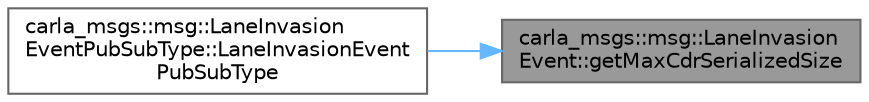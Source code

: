 digraph "carla_msgs::msg::LaneInvasionEvent::getMaxCdrSerializedSize"
{
 // INTERACTIVE_SVG=YES
 // LATEX_PDF_SIZE
  bgcolor="transparent";
  edge [fontname=Helvetica,fontsize=10,labelfontname=Helvetica,labelfontsize=10];
  node [fontname=Helvetica,fontsize=10,shape=box,height=0.2,width=0.4];
  rankdir="RL";
  Node1 [id="Node000001",label="carla_msgs::msg::LaneInvasion\lEvent::getMaxCdrSerializedSize",height=0.2,width=0.4,color="gray40", fillcolor="grey60", style="filled", fontcolor="black",tooltip="This function returns the maximum serialized size of an object depending on the buffer alignment."];
  Node1 -> Node2 [id="edge1_Node000001_Node000002",dir="back",color="steelblue1",style="solid",tooltip=" "];
  Node2 [id="Node000002",label="carla_msgs::msg::LaneInvasion\lEventPubSubType::LaneInvasionEvent\lPubSubType",height=0.2,width=0.4,color="grey40", fillcolor="white", style="filled",URL="$da/df3/classcarla__msgs_1_1msg_1_1LaneInvasionEventPubSubType.html#a3d5f55a6f0f1aa3d88835a747b524c83",tooltip=" "];
}
